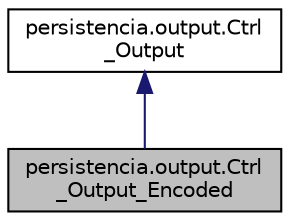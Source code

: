 digraph "persistencia.output.Ctrl_Output_Encoded"
{
  edge [fontname="Helvetica",fontsize="10",labelfontname="Helvetica",labelfontsize="10"];
  node [fontname="Helvetica",fontsize="10",shape=record];
  Node2 [label="persistencia.output.Ctrl\l_Output_Encoded",height=0.2,width=0.4,color="black", fillcolor="grey75", style="filled", fontcolor="black"];
  Node3 -> Node2 [dir="back",color="midnightblue",fontsize="10",style="solid",fontname="Helvetica"];
  Node3 [label="persistencia.output.Ctrl\l_Output",height=0.2,width=0.4,color="black", fillcolor="white", style="filled",URL="$classpersistencia_1_1output_1_1Ctrl__Output.html",tooltip="Classe Ctrl_Output. "];
}
